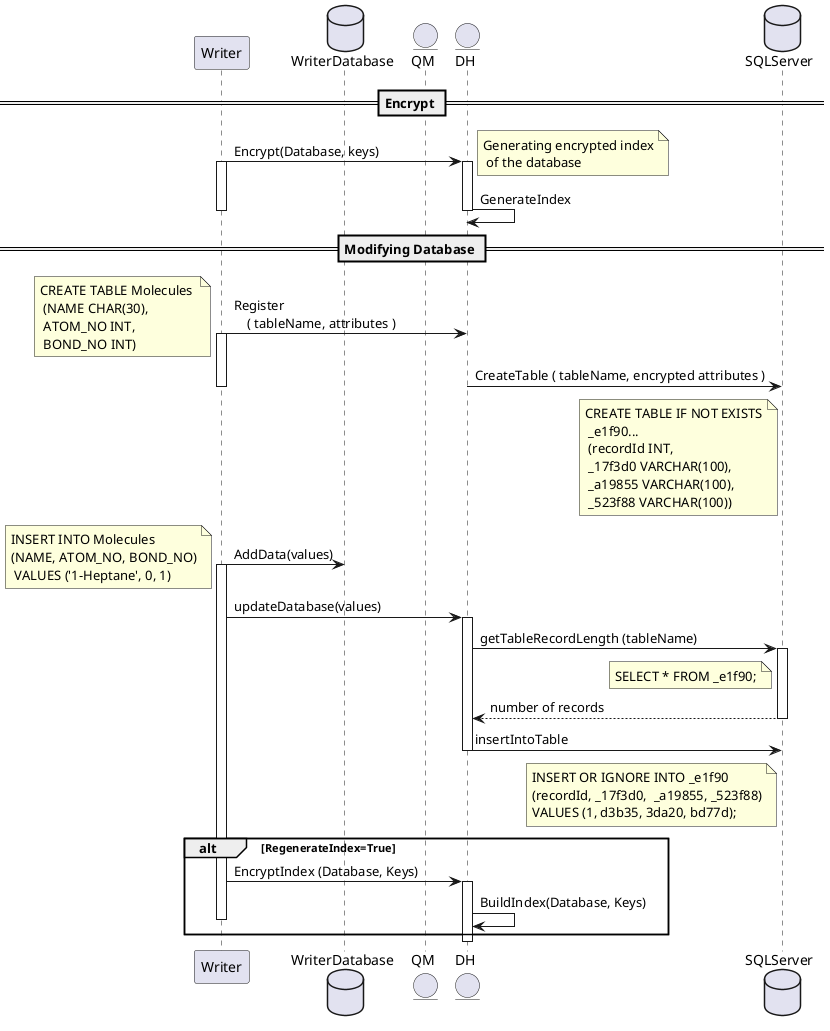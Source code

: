 @startuml Gaviel Scheme

participant Writer
database WriterDatabase
entity QM
entity DH
database SQLServer
== Encrypt ==
Writer->DH: Encrypt(Database, keys)
activate Writer
activate DH
note right: Generating encrypted index\n of the database
DH->DH: GenerateIndex
deactivate Writer
deactivate DH

== Modifying Database ==
Writer -> DH : Register\n    ( tableName, attributes )
note left : CREATE TABLE Molecules \n (NAME CHAR(30),\n ATOM_NO INT,\n BOND_NO INT)
activate Writer
DH->SQLServer : CreateTable ( tableName, encrypted attributes )
note left SQLServer: CREATE TABLE IF NOT EXISTS\n _e1f90... \n (recordId INT,\n _17f3d0 VARCHAR(100),\n _a19855 VARCHAR(100),\n _523f88 VARCHAR(100))
deactivate Writer


Writer -> WriterDatabase : AddData(values)
note left: INSERT INTO Molecules\n(NAME, ATOM_NO, BOND_NO)\n VALUES ('1-Heptane', 0, 1)
activate Writer
Writer -> DH: updateDatabase(values)
activate DH

DH->SQLServer: getTableRecordLength (tableName)
activate SQLServer
note left SQLServer: SELECT * FROM _e1f90;
SQLServer-->DH: number of records
deactivate SQLServer

DH->SQLServer: insertIntoTable
note left SQLServer: INSERT OR IGNORE INTO _e1f90\n(recordId, _17f3d0,  _a19855, _523f88)\nVALUES (1, d3b35, 3da20, bd77d);
deactivate DH


alt RegenerateIndex=True
Writer->DH: EncryptIndex (Database, Keys)
activate DH
DH->DH: BuildIndex(Database, Keys)
deactivate Writer
end
deactivate DH